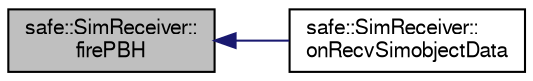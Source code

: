 digraph "safe::SimReceiver::firePBH"
{
  bgcolor="transparent";
  edge [fontname="FreeSans",fontsize="10",labelfontname="FreeSans",labelfontsize="10"];
  node [fontname="FreeSans",fontsize="10",shape=record];
  rankdir="LR";
  Node1 [label="safe::SimReceiver::\lfirePBH",height=0.2,width=0.4,color="black", fillcolor="grey75", style="filled" fontcolor="black"];
  Node1 -> Node2 [dir="back",color="midnightblue",fontsize="10",style="solid",fontname="FreeSans"];
  Node2 [label="safe::SimReceiver::\lonRecvSimobjectData",height=0.2,width=0.4,color="black",URL="$classsafe_1_1SimReceiver.html#ae1b926d69624b1fa8f25d1850749910a"];
}
